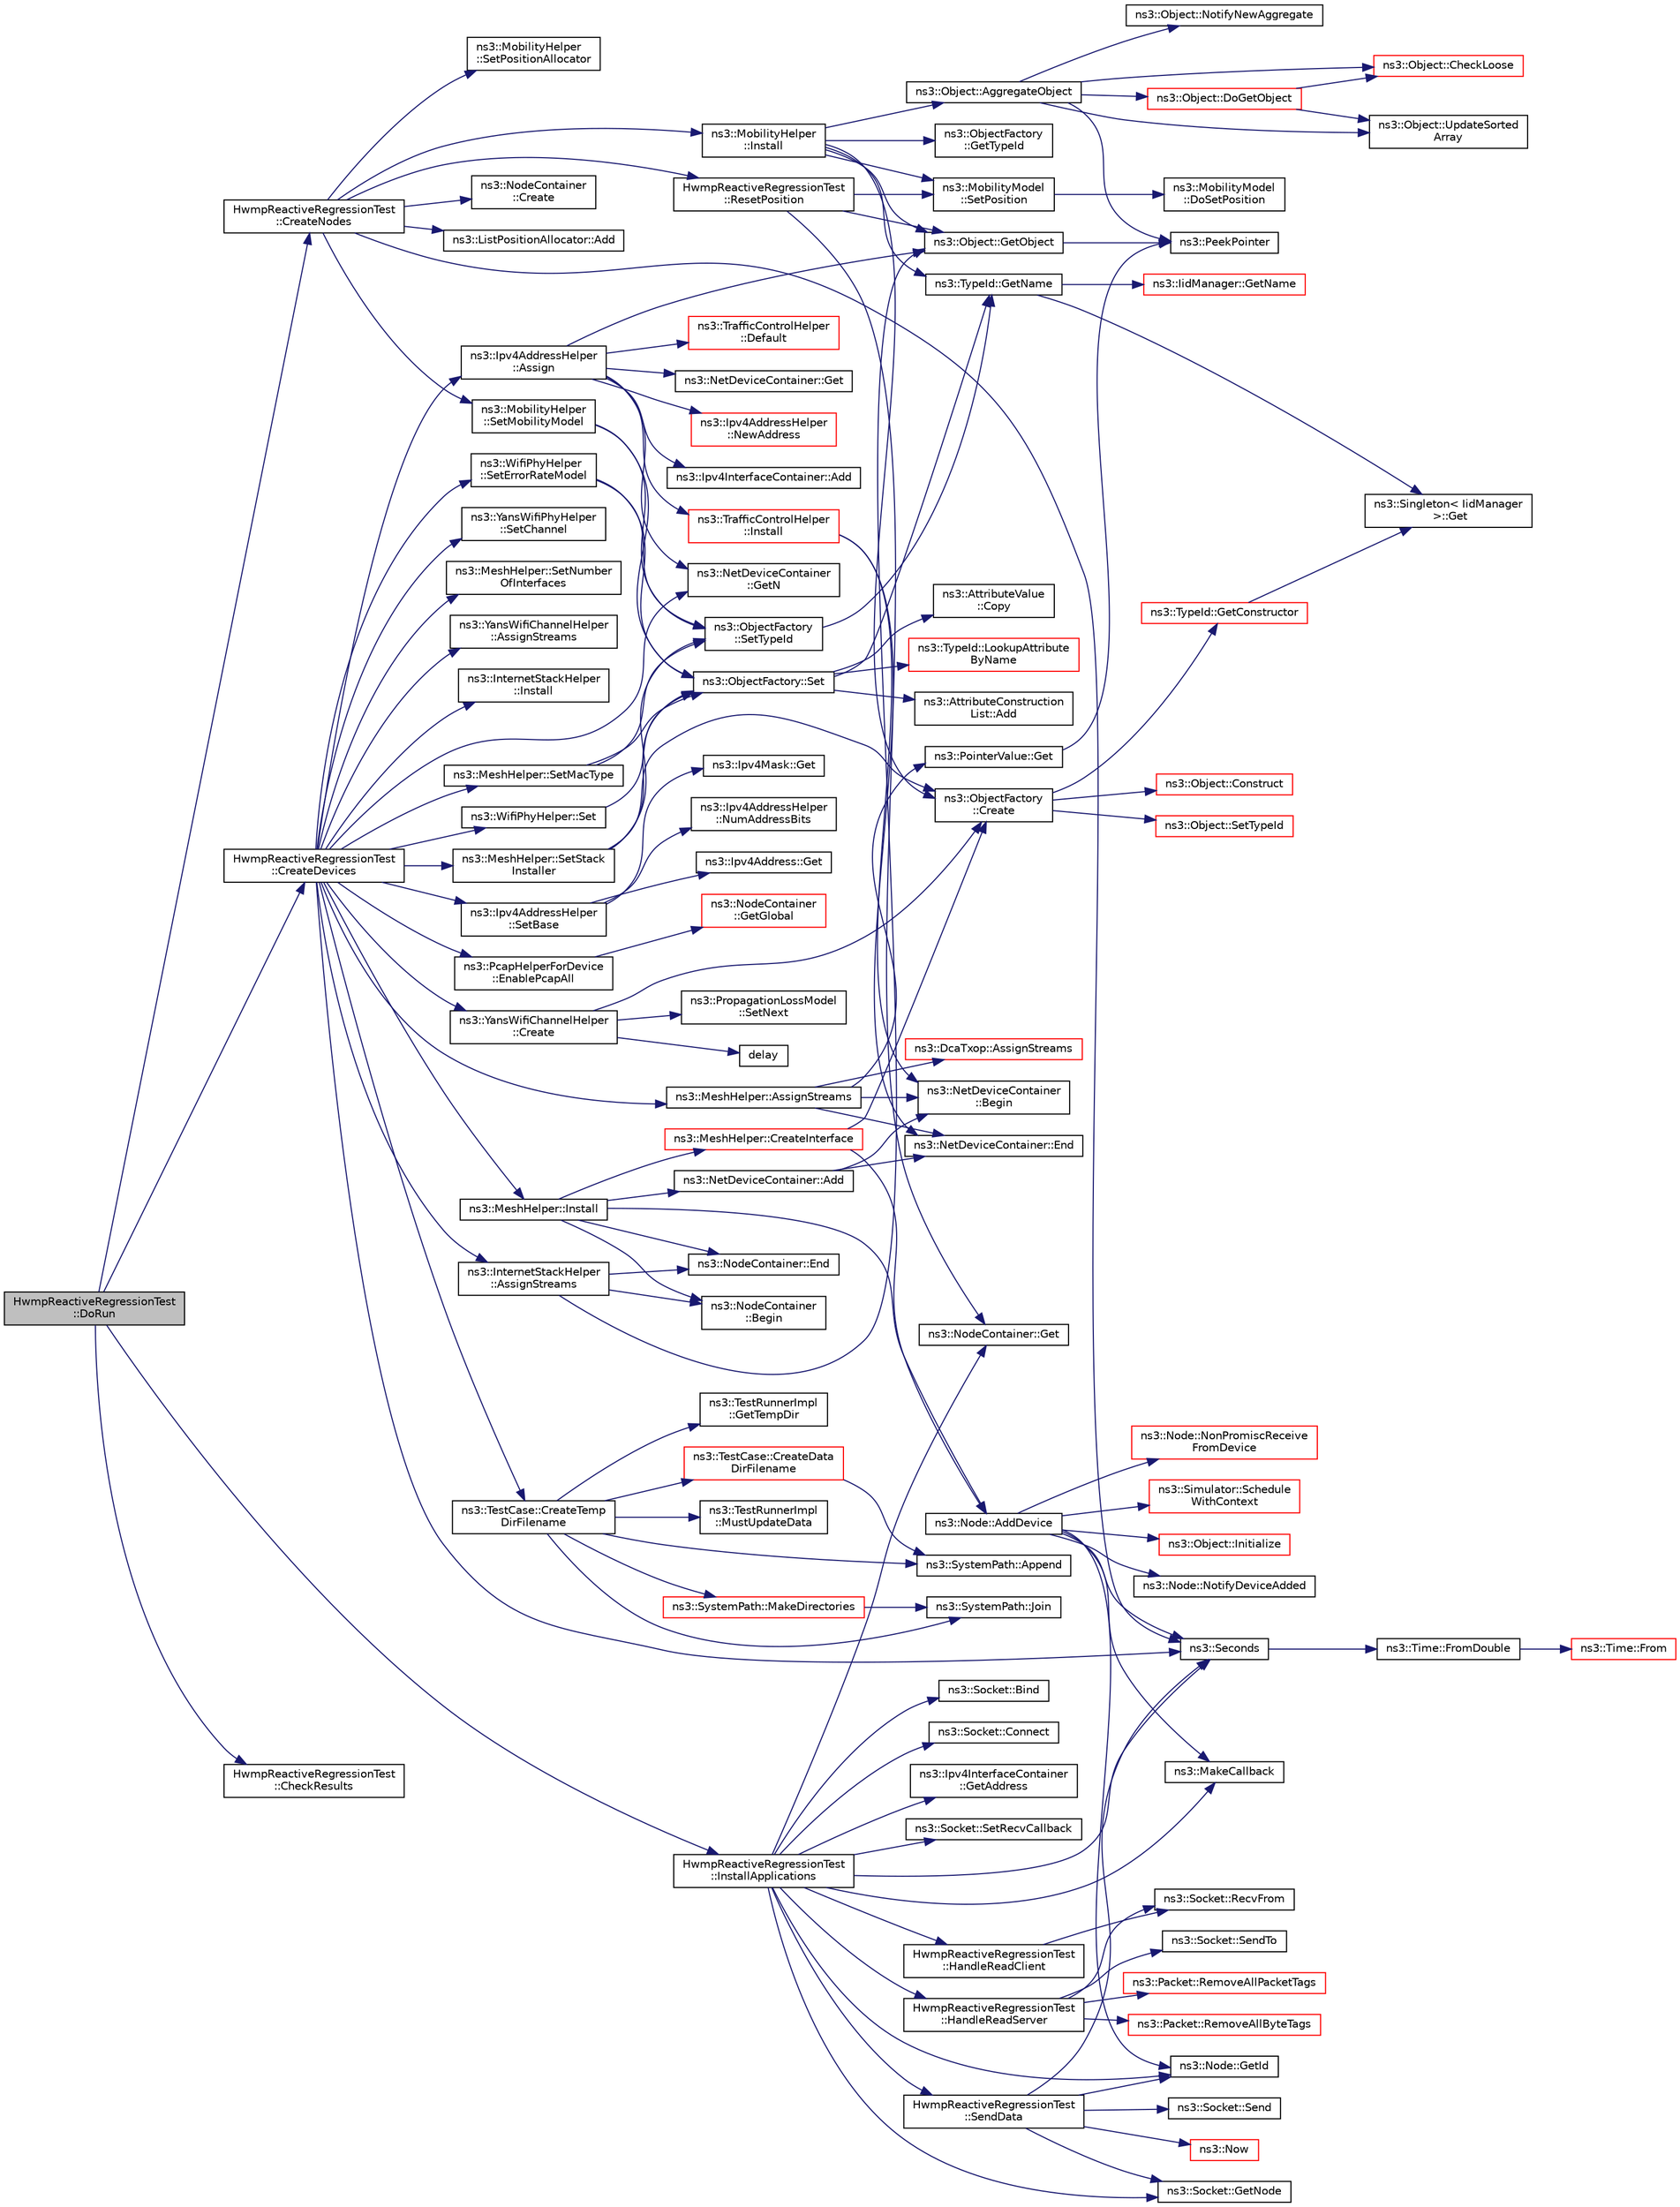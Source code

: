 digraph "HwmpReactiveRegressionTest::DoRun"
{
  edge [fontname="Helvetica",fontsize="10",labelfontname="Helvetica",labelfontsize="10"];
  node [fontname="Helvetica",fontsize="10",shape=record];
  rankdir="LR";
  Node1 [label="HwmpReactiveRegressionTest\l::DoRun",height=0.2,width=0.4,color="black", fillcolor="grey75", style="filled", fontcolor="black"];
  Node1 -> Node2 [color="midnightblue",fontsize="10",style="solid"];
  Node2 [label="HwmpReactiveRegressionTest\l::CreateNodes",height=0.2,width=0.4,color="black", fillcolor="white", style="filled",URL="$d2/dcc/classHwmpReactiveRegressionTest.html#a8fc99893263e4df5158da499f1209832",tooltip="Create nodes function. "];
  Node2 -> Node3 [color="midnightblue",fontsize="10",style="solid"];
  Node3 [label="ns3::NodeContainer\l::Create",height=0.2,width=0.4,color="black", fillcolor="white", style="filled",URL="$df/d97/classns3_1_1NodeContainer.html#a787f059e2813e8b951cc6914d11dfe69",tooltip="Create n nodes and append pointers to them to the end of this NodeContainer. "];
  Node2 -> Node4 [color="midnightblue",fontsize="10",style="solid"];
  Node4 [label="ns3::ListPositionAllocator::Add",height=0.2,width=0.4,color="black", fillcolor="white", style="filled",URL="$d4/d95/classns3_1_1ListPositionAllocator.html#a460e82f015ac012a73ba0ea0cccb3486",tooltip="Add a position to the list of positions. "];
  Node2 -> Node5 [color="midnightblue",fontsize="10",style="solid"];
  Node5 [label="ns3::MobilityHelper\l::SetPositionAllocator",height=0.2,width=0.4,color="black", fillcolor="white", style="filled",URL="$d8/def/classns3_1_1MobilityHelper.html#ac59d5295076be3cc11021566713a28c5"];
  Node2 -> Node6 [color="midnightblue",fontsize="10",style="solid"];
  Node6 [label="ns3::MobilityHelper\l::SetMobilityModel",height=0.2,width=0.4,color="black", fillcolor="white", style="filled",URL="$d8/def/classns3_1_1MobilityHelper.html#a030275011b6f40682e70534d30280aba"];
  Node6 -> Node7 [color="midnightblue",fontsize="10",style="solid"];
  Node7 [label="ns3::ObjectFactory\l::SetTypeId",height=0.2,width=0.4,color="black", fillcolor="white", style="filled",URL="$d5/d0d/classns3_1_1ObjectFactory.html#a77dcd099064038a1eb7a6b8251229ec3"];
  Node7 -> Node8 [color="midnightblue",fontsize="10",style="solid"];
  Node8 [label="ns3::TypeId::GetName",height=0.2,width=0.4,color="black", fillcolor="white", style="filled",URL="$d6/d11/classns3_1_1TypeId.html#aa3c41c79ae428b3cb396a9c6bb3ef314"];
  Node8 -> Node9 [color="midnightblue",fontsize="10",style="solid"];
  Node9 [label="ns3::Singleton\< IidManager\l \>::Get",height=0.2,width=0.4,color="black", fillcolor="white", style="filled",URL="$d8/d77/classns3_1_1Singleton.html#a80a2cd3c25a27ea72add7a9f7a141ffa"];
  Node8 -> Node10 [color="midnightblue",fontsize="10",style="solid"];
  Node10 [label="ns3::IidManager::GetName",height=0.2,width=0.4,color="red", fillcolor="white", style="filled",URL="$d4/d1c/classns3_1_1IidManager.html#a5d68d0f0f44594dcdec239dbdb5bf53c"];
  Node6 -> Node11 [color="midnightblue",fontsize="10",style="solid"];
  Node11 [label="ns3::ObjectFactory::Set",height=0.2,width=0.4,color="black", fillcolor="white", style="filled",URL="$d5/d0d/classns3_1_1ObjectFactory.html#aef5c0d5019c96bdf01cefd1ff83f4a68"];
  Node11 -> Node12 [color="midnightblue",fontsize="10",style="solid"];
  Node12 [label="ns3::TypeId::LookupAttribute\lByName",height=0.2,width=0.4,color="red", fillcolor="white", style="filled",URL="$d6/d11/classns3_1_1TypeId.html#ac0a446957d516129937e2f2285aab58b"];
  Node11 -> Node8 [color="midnightblue",fontsize="10",style="solid"];
  Node11 -> Node13 [color="midnightblue",fontsize="10",style="solid"];
  Node13 [label="ns3::AttributeConstruction\lList::Add",height=0.2,width=0.4,color="black", fillcolor="white", style="filled",URL="$d3/df3/classns3_1_1AttributeConstructionList.html#a6f418bf1a2de8828ae99278c9d3facdd"];
  Node11 -> Node14 [color="midnightblue",fontsize="10",style="solid"];
  Node14 [label="ns3::AttributeValue\l::Copy",height=0.2,width=0.4,color="black", fillcolor="white", style="filled",URL="$d4/d83/classns3_1_1AttributeValue.html#ab316311212c334f6061c0fc8b5fb2625"];
  Node2 -> Node15 [color="midnightblue",fontsize="10",style="solid"];
  Node15 [label="ns3::MobilityHelper\l::Install",height=0.2,width=0.4,color="black", fillcolor="white", style="filled",URL="$d8/def/classns3_1_1MobilityHelper.html#a07737960ee95c0777109cf2994dd97ae",tooltip="\"Layout\" a single node according to the current position allocator type. "];
  Node15 -> Node16 [color="midnightblue",fontsize="10",style="solid"];
  Node16 [label="ns3::Object::GetObject",height=0.2,width=0.4,color="black", fillcolor="white", style="filled",URL="$d9/d77/classns3_1_1Object.html#a13e18c00017096c8381eb651d5bd0783"];
  Node16 -> Node17 [color="midnightblue",fontsize="10",style="solid"];
  Node17 [label="ns3::PeekPointer",height=0.2,width=0.4,color="black", fillcolor="white", style="filled",URL="$d7/d2e/namespacens3.html#af2a7557fe9afdd98d8f6f8f6e412cf5a"];
  Node15 -> Node18 [color="midnightblue",fontsize="10",style="solid"];
  Node18 [label="ns3::ObjectFactory\l::Create",height=0.2,width=0.4,color="black", fillcolor="white", style="filled",URL="$d5/d0d/classns3_1_1ObjectFactory.html#a18152e93f0a6fe184ed7300cb31e9896"];
  Node18 -> Node19 [color="midnightblue",fontsize="10",style="solid"];
  Node19 [label="ns3::TypeId::GetConstructor",height=0.2,width=0.4,color="red", fillcolor="white", style="filled",URL="$d6/d11/classns3_1_1TypeId.html#ad9b0bc71ee7593a1ff23ff8d53938e95"];
  Node19 -> Node9 [color="midnightblue",fontsize="10",style="solid"];
  Node18 -> Node20 [color="midnightblue",fontsize="10",style="solid"];
  Node20 [label="ns3::Object::SetTypeId",height=0.2,width=0.4,color="red", fillcolor="white", style="filled",URL="$d9/d77/classns3_1_1Object.html#a19b1ebd8ec8fe404845e665880a6c5ad"];
  Node18 -> Node21 [color="midnightblue",fontsize="10",style="solid"];
  Node21 [label="ns3::Object::Construct",height=0.2,width=0.4,color="red", fillcolor="white", style="filled",URL="$d9/d77/classns3_1_1Object.html#a636e8411dc5228771f45c9b805d348fa"];
  Node15 -> Node22 [color="midnightblue",fontsize="10",style="solid"];
  Node22 [label="ns3::ObjectFactory\l::GetTypeId",height=0.2,width=0.4,color="black", fillcolor="white", style="filled",URL="$d5/d0d/classns3_1_1ObjectFactory.html#a14baab41e2bd984a3eee543b8d8086d7"];
  Node15 -> Node8 [color="midnightblue",fontsize="10",style="solid"];
  Node15 -> Node23 [color="midnightblue",fontsize="10",style="solid"];
  Node23 [label="ns3::Object::AggregateObject",height=0.2,width=0.4,color="black", fillcolor="white", style="filled",URL="$d9/d77/classns3_1_1Object.html#a79dd435d300f3deca814553f561a2922"];
  Node23 -> Node24 [color="midnightblue",fontsize="10",style="solid"];
  Node24 [label="ns3::Object::CheckLoose",height=0.2,width=0.4,color="red", fillcolor="white", style="filled",URL="$d9/d77/classns3_1_1Object.html#a0236cc5b512a7de2aeb4e42f53f23432"];
  Node23 -> Node17 [color="midnightblue",fontsize="10",style="solid"];
  Node23 -> Node25 [color="midnightblue",fontsize="10",style="solid"];
  Node25 [label="ns3::Object::DoGetObject",height=0.2,width=0.4,color="red", fillcolor="white", style="filled",URL="$d9/d77/classns3_1_1Object.html#a3ee161b5ced0991bcb0a7aef2f6645f1"];
  Node25 -> Node24 [color="midnightblue",fontsize="10",style="solid"];
  Node25 -> Node26 [color="midnightblue",fontsize="10",style="solid"];
  Node26 [label="ns3::Object::UpdateSorted\lArray",height=0.2,width=0.4,color="black", fillcolor="white", style="filled",URL="$d9/d77/classns3_1_1Object.html#adb379c50ccca82c52a2973be4722be84"];
  Node23 -> Node26 [color="midnightblue",fontsize="10",style="solid"];
  Node23 -> Node27 [color="midnightblue",fontsize="10",style="solid"];
  Node27 [label="ns3::Object::NotifyNewAggregate",height=0.2,width=0.4,color="black", fillcolor="white", style="filled",URL="$d9/d77/classns3_1_1Object.html#a1bd7211125185a6cd511c35fea4e500f"];
  Node15 -> Node28 [color="midnightblue",fontsize="10",style="solid"];
  Node28 [label="ns3::MobilityModel\l::SetPosition",height=0.2,width=0.4,color="black", fillcolor="white", style="filled",URL="$d4/dc5/classns3_1_1MobilityModel.html#ac584b3d5a309709d2f13ed6ada1e7640"];
  Node28 -> Node29 [color="midnightblue",fontsize="10",style="solid"];
  Node29 [label="ns3::MobilityModel\l::DoSetPosition",height=0.2,width=0.4,color="black", fillcolor="white", style="filled",URL="$d4/dc5/classns3_1_1MobilityModel.html#aa2f52cd86754da71ac649413c049785e"];
  Node2 -> Node30 [color="midnightblue",fontsize="10",style="solid"];
  Node30 [label="ns3::Seconds",height=0.2,width=0.4,color="black", fillcolor="white", style="filled",URL="$d1/dec/group__timecivil.html#ga33c34b816f8ff6628e33d5c8e9713b9e"];
  Node30 -> Node31 [color="midnightblue",fontsize="10",style="solid"];
  Node31 [label="ns3::Time::FromDouble",height=0.2,width=0.4,color="black", fillcolor="white", style="filled",URL="$dc/d04/classns3_1_1Time.html#a60e845f4a74e62495b86356afe604cb4"];
  Node31 -> Node32 [color="midnightblue",fontsize="10",style="solid"];
  Node32 [label="ns3::Time::From",height=0.2,width=0.4,color="red", fillcolor="white", style="filled",URL="$dc/d04/classns3_1_1Time.html#a34e4acc13d0e08cc8cb9cd3b838b9baf"];
  Node2 -> Node33 [color="midnightblue",fontsize="10",style="solid"];
  Node33 [label="HwmpReactiveRegressionTest\l::ResetPosition",height=0.2,width=0.4,color="black", fillcolor="white", style="filled",URL="$d2/dcc/classHwmpReactiveRegressionTest.html#a4e90c3bf3be7eaf73a9b84d26d6ec0f3",tooltip="Reset position function. "];
  Node33 -> Node34 [color="midnightblue",fontsize="10",style="solid"];
  Node34 [label="ns3::NodeContainer::Get",height=0.2,width=0.4,color="black", fillcolor="white", style="filled",URL="$df/d97/classns3_1_1NodeContainer.html#a9ed96e2ecc22e0f5a3d4842eb9bf90bf",tooltip="Get the Ptr<Node> stored in this container at a given index. "];
  Node33 -> Node16 [color="midnightblue",fontsize="10",style="solid"];
  Node33 -> Node28 [color="midnightblue",fontsize="10",style="solid"];
  Node1 -> Node35 [color="midnightblue",fontsize="10",style="solid"];
  Node35 [label="HwmpReactiveRegressionTest\l::CreateDevices",height=0.2,width=0.4,color="black", fillcolor="white", style="filled",URL="$d2/dcc/classHwmpReactiveRegressionTest.html#a8b288a6801baae1e65f87de7eb0352a4",tooltip="Create devices function. "];
  Node35 -> Node36 [color="midnightblue",fontsize="10",style="solid"];
  Node36 [label="ns3::WifiPhyHelper\l::SetErrorRateModel",height=0.2,width=0.4,color="black", fillcolor="white", style="filled",URL="$d5/df8/classns3_1_1WifiPhyHelper.html#a219d3ae5881842aa42ea341b985ce114"];
  Node36 -> Node7 [color="midnightblue",fontsize="10",style="solid"];
  Node36 -> Node11 [color="midnightblue",fontsize="10",style="solid"];
  Node35 -> Node37 [color="midnightblue",fontsize="10",style="solid"];
  Node37 [label="ns3::YansWifiChannelHelper\l::Create",height=0.2,width=0.4,color="black", fillcolor="white", style="filled",URL="$dc/d0f/classns3_1_1YansWifiChannelHelper.html#a0532e292ab9452f3cf630c848708e563"];
  Node37 -> Node38 [color="midnightblue",fontsize="10",style="solid"];
  Node38 [label="ns3::PropagationLossModel\l::SetNext",height=0.2,width=0.4,color="black", fillcolor="white", style="filled",URL="$d7/df9/classns3_1_1PropagationLossModel.html#ac6d627f2eb09daa057de080615ac1013",tooltip="Enables a chain of loss models to act on the signal. "];
  Node37 -> Node39 [color="midnightblue",fontsize="10",style="solid"];
  Node39 [label="delay",height=0.2,width=0.4,color="black", fillcolor="white", style="filled",URL="$d8/d68/lte_2model_2fading-traces_2fading__trace__generator_8m.html#a7964e6aa8f61a9d28973c8267a606ad8"];
  Node37 -> Node18 [color="midnightblue",fontsize="10",style="solid"];
  Node35 -> Node40 [color="midnightblue",fontsize="10",style="solid"];
  Node40 [label="ns3::YansWifiPhyHelper\l::SetChannel",height=0.2,width=0.4,color="black", fillcolor="white", style="filled",URL="$dc/dbf/classns3_1_1YansWifiPhyHelper.html#ad2e9a27587dd4ff320435c93cc2676de"];
  Node35 -> Node41 [color="midnightblue",fontsize="10",style="solid"];
  Node41 [label="ns3::WifiPhyHelper::Set",height=0.2,width=0.4,color="black", fillcolor="white", style="filled",URL="$d5/df8/classns3_1_1WifiPhyHelper.html#a2527d6d7b29f717fd7436166c5f05f1a"];
  Node41 -> Node11 [color="midnightblue",fontsize="10",style="solid"];
  Node35 -> Node42 [color="midnightblue",fontsize="10",style="solid"];
  Node42 [label="ns3::MeshHelper::SetStack\lInstaller",height=0.2,width=0.4,color="black", fillcolor="white", style="filled",URL="$dd/dd0/classns3_1_1MeshHelper.html#ac1074aff829d0cde1659bdef572880ca"];
  Node42 -> Node7 [color="midnightblue",fontsize="10",style="solid"];
  Node42 -> Node11 [color="midnightblue",fontsize="10",style="solid"];
  Node42 -> Node18 [color="midnightblue",fontsize="10",style="solid"];
  Node35 -> Node43 [color="midnightblue",fontsize="10",style="solid"];
  Node43 [label="ns3::MeshHelper::SetMacType",height=0.2,width=0.4,color="black", fillcolor="white", style="filled",URL="$dd/dd0/classns3_1_1MeshHelper.html#a549d568927a88e95a721f2be58232c10"];
  Node43 -> Node7 [color="midnightblue",fontsize="10",style="solid"];
  Node43 -> Node11 [color="midnightblue",fontsize="10",style="solid"];
  Node35 -> Node30 [color="midnightblue",fontsize="10",style="solid"];
  Node35 -> Node44 [color="midnightblue",fontsize="10",style="solid"];
  Node44 [label="ns3::MeshHelper::SetNumber\lOfInterfaces",height=0.2,width=0.4,color="black", fillcolor="white", style="filled",URL="$dd/dd0/classns3_1_1MeshHelper.html#adfc08b62a8d6e835d0fbbac7a349ef5f",tooltip="Set a number of interfaces in a mesh network. "];
  Node35 -> Node45 [color="midnightblue",fontsize="10",style="solid"];
  Node45 [label="ns3::MeshHelper::Install",height=0.2,width=0.4,color="black", fillcolor="white", style="filled",URL="$dd/dd0/classns3_1_1MeshHelper.html#a7b33f6ca7b6842b3def4479bc7526f2c",tooltip="Install 802.11s mesh device & protocols on given node list. "];
  Node45 -> Node46 [color="midnightblue",fontsize="10",style="solid"];
  Node46 [label="ns3::NodeContainer\l::Begin",height=0.2,width=0.4,color="black", fillcolor="white", style="filled",URL="$df/d97/classns3_1_1NodeContainer.html#adf0f639aff139db107526288777eb533",tooltip="Get an iterator which refers to the first Node in the container. "];
  Node45 -> Node47 [color="midnightblue",fontsize="10",style="solid"];
  Node47 [label="ns3::NodeContainer::End",height=0.2,width=0.4,color="black", fillcolor="white", style="filled",URL="$df/d97/classns3_1_1NodeContainer.html#a8ea0bcac137597d192c5e6b95ca60464",tooltip="Get an iterator which indicates past-the-last Node in the container. "];
  Node45 -> Node48 [color="midnightblue",fontsize="10",style="solid"];
  Node48 [label="ns3::Node::AddDevice",height=0.2,width=0.4,color="black", fillcolor="white", style="filled",URL="$dd/ded/classns3_1_1Node.html#a42ff83ee1d5d1649c770d3f5b62375de",tooltip="Associate a NetDevice to this node. "];
  Node48 -> Node49 [color="midnightblue",fontsize="10",style="solid"];
  Node49 [label="ns3::MakeCallback",height=0.2,width=0.4,color="black", fillcolor="white", style="filled",URL="$dd/de0/group__makecallbackmemptr.html#ga9376283685aa99d204048d6a4b7610a4"];
  Node48 -> Node50 [color="midnightblue",fontsize="10",style="solid"];
  Node50 [label="ns3::Node::NonPromiscReceive\lFromDevice",height=0.2,width=0.4,color="red", fillcolor="white", style="filled",URL="$dd/ded/classns3_1_1Node.html#a72ebf5bdc911879511f1e249d471f7e5",tooltip="Receive a packet from a device in non-promiscuous mode. "];
  Node48 -> Node51 [color="midnightblue",fontsize="10",style="solid"];
  Node51 [label="ns3::Simulator::Schedule\lWithContext",height=0.2,width=0.4,color="red", fillcolor="white", style="filled",URL="$d7/deb/classns3_1_1Simulator.html#a86dbaef45a15a42365d7d2ae550449f6"];
  Node48 -> Node52 [color="midnightblue",fontsize="10",style="solid"];
  Node52 [label="ns3::Node::GetId",height=0.2,width=0.4,color="black", fillcolor="white", style="filled",URL="$dd/ded/classns3_1_1Node.html#aaf49b64a843565ce3812326313b370ac"];
  Node48 -> Node30 [color="midnightblue",fontsize="10",style="solid"];
  Node48 -> Node53 [color="midnightblue",fontsize="10",style="solid"];
  Node53 [label="ns3::Object::Initialize",height=0.2,width=0.4,color="red", fillcolor="white", style="filled",URL="$d9/d77/classns3_1_1Object.html#af4411cb29971772fcd09203474a95078"];
  Node48 -> Node54 [color="midnightblue",fontsize="10",style="solid"];
  Node54 [label="ns3::Node::NotifyDeviceAdded",height=0.2,width=0.4,color="black", fillcolor="white", style="filled",URL="$dd/ded/classns3_1_1Node.html#ae85e535c650941f4f8ca6845a9f61e42",tooltip="Notifies all the DeviceAdditionListener about the new device added. "];
  Node45 -> Node55 [color="midnightblue",fontsize="10",style="solid"];
  Node55 [label="ns3::MeshHelper::CreateInterface",height=0.2,width=0.4,color="red", fillcolor="white", style="filled",URL="$dd/dd0/classns3_1_1MeshHelper.html#accb4af36cfa3563ff53aa8a3dc085d94"];
  Node55 -> Node18 [color="midnightblue",fontsize="10",style="solid"];
  Node55 -> Node48 [color="midnightblue",fontsize="10",style="solid"];
  Node45 -> Node56 [color="midnightblue",fontsize="10",style="solid"];
  Node56 [label="ns3::NetDeviceContainer::Add",height=0.2,width=0.4,color="black", fillcolor="white", style="filled",URL="$d9/d94/classns3_1_1NetDeviceContainer.html#a7ca8bc1d7ec00fd4fcc63869987fbda5",tooltip="Append the contents of another NetDeviceContainer to the end of this container. "];
  Node56 -> Node57 [color="midnightblue",fontsize="10",style="solid"];
  Node57 [label="ns3::NetDeviceContainer\l::Begin",height=0.2,width=0.4,color="black", fillcolor="white", style="filled",URL="$d9/d94/classns3_1_1NetDeviceContainer.html#ad5aac47677fe7277e232bdec5b48a8fc",tooltip="Get an iterator which refers to the first NetDevice in the container. "];
  Node56 -> Node58 [color="midnightblue",fontsize="10",style="solid"];
  Node58 [label="ns3::NetDeviceContainer::End",height=0.2,width=0.4,color="black", fillcolor="white", style="filled",URL="$d9/d94/classns3_1_1NetDeviceContainer.html#a8af596b06daf9613da60b4379861d770",tooltip="Get an iterator which indicates past-the-last NetDevice in the container. "];
  Node35 -> Node59 [color="midnightblue",fontsize="10",style="solid"];
  Node59 [label="ns3::MeshHelper::AssignStreams",height=0.2,width=0.4,color="black", fillcolor="white", style="filled",URL="$dd/dd0/classns3_1_1MeshHelper.html#a93e9c88a375a86c621a494aafe68882e"];
  Node59 -> Node57 [color="midnightblue",fontsize="10",style="solid"];
  Node59 -> Node58 [color="midnightblue",fontsize="10",style="solid"];
  Node59 -> Node60 [color="midnightblue",fontsize="10",style="solid"];
  Node60 [label="ns3::PointerValue::Get",height=0.2,width=0.4,color="black", fillcolor="white", style="filled",URL="$d4/d53/classns3_1_1PointerValue.html#ae8e90fe3c0810cd6e4e1b1ba31f52a66"];
  Node60 -> Node17 [color="midnightblue",fontsize="10",style="solid"];
  Node59 -> Node61 [color="midnightblue",fontsize="10",style="solid"];
  Node61 [label="ns3::DcaTxop::AssignStreams",height=0.2,width=0.4,color="red", fillcolor="white", style="filled",URL="$d3/d74/classns3_1_1DcaTxop.html#a2a883932e6a255a5478c9594974dcdaa"];
  Node35 -> Node62 [color="midnightblue",fontsize="10",style="solid"];
  Node62 [label="ns3::NetDeviceContainer\l::GetN",height=0.2,width=0.4,color="black", fillcolor="white", style="filled",URL="$d9/d94/classns3_1_1NetDeviceContainer.html#a74cafc212479bc38976bebd118e856b9",tooltip="Get the number of Ptr<NetDevice> stored in this container. "];
  Node35 -> Node63 [color="midnightblue",fontsize="10",style="solid"];
  Node63 [label="ns3::YansWifiChannelHelper\l::AssignStreams",height=0.2,width=0.4,color="black", fillcolor="white", style="filled",URL="$dc/d0f/classns3_1_1YansWifiChannelHelper.html#ab409a15cfb8abb5195177625191e2584"];
  Node35 -> Node64 [color="midnightblue",fontsize="10",style="solid"];
  Node64 [label="ns3::InternetStackHelper\l::Install",height=0.2,width=0.4,color="black", fillcolor="white", style="filled",URL="$da/d33/classns3_1_1InternetStackHelper.html#a6645b412f31283d2d9bc3d8a95cebbc0"];
  Node35 -> Node65 [color="midnightblue",fontsize="10",style="solid"];
  Node65 [label="ns3::InternetStackHelper\l::AssignStreams",height=0.2,width=0.4,color="black", fillcolor="white", style="filled",URL="$da/d33/classns3_1_1InternetStackHelper.html#a63c904e832a2f17e036338db4aa2f1b8"];
  Node65 -> Node46 [color="midnightblue",fontsize="10",style="solid"];
  Node65 -> Node47 [color="midnightblue",fontsize="10",style="solid"];
  Node65 -> Node16 [color="midnightblue",fontsize="10",style="solid"];
  Node35 -> Node66 [color="midnightblue",fontsize="10",style="solid"];
  Node66 [label="ns3::Ipv4AddressHelper\l::SetBase",height=0.2,width=0.4,color="black", fillcolor="white", style="filled",URL="$d2/dae/classns3_1_1Ipv4AddressHelper.html#acf7b16dd25bac67e00f5e25f90a9a035",tooltip="Set the base network number, network mask and base address. "];
  Node66 -> Node67 [color="midnightblue",fontsize="10",style="solid"];
  Node67 [label="ns3::Ipv4Address::Get",height=0.2,width=0.4,color="black", fillcolor="white", style="filled",URL="$de/d55/classns3_1_1Ipv4Address.html#ae65810a69898982e927b83660d3bc4d8"];
  Node66 -> Node68 [color="midnightblue",fontsize="10",style="solid"];
  Node68 [label="ns3::Ipv4Mask::Get",height=0.2,width=0.4,color="black", fillcolor="white", style="filled",URL="$d5/df8/classns3_1_1Ipv4Mask.html#ac557d10d9807bbc022ed64e2b929b2db"];
  Node66 -> Node69 [color="midnightblue",fontsize="10",style="solid"];
  Node69 [label="ns3::Ipv4AddressHelper\l::NumAddressBits",height=0.2,width=0.4,color="black", fillcolor="white", style="filled",URL="$d2/dae/classns3_1_1Ipv4AddressHelper.html#a6da9d5543922d9b6c9bfe38934d5dfc4",tooltip="Returns the number of address bits (hostpart) for a given netmask. "];
  Node35 -> Node70 [color="midnightblue",fontsize="10",style="solid"];
  Node70 [label="ns3::Ipv4AddressHelper\l::Assign",height=0.2,width=0.4,color="black", fillcolor="white", style="filled",URL="$d2/dae/classns3_1_1Ipv4AddressHelper.html#af8e7f4a1a7e74c00014a1eac445a27af",tooltip="Assign IP addresses to the net devices specified in the container based on the current network prefix..."];
  Node70 -> Node62 [color="midnightblue",fontsize="10",style="solid"];
  Node70 -> Node71 [color="midnightblue",fontsize="10",style="solid"];
  Node71 [label="ns3::NetDeviceContainer::Get",height=0.2,width=0.4,color="black", fillcolor="white", style="filled",URL="$d9/d94/classns3_1_1NetDeviceContainer.html#a677d62594b5c9d2dea155cc5045f4d0b",tooltip="Get the Ptr<NetDevice> stored in this container at a given index. "];
  Node70 -> Node16 [color="midnightblue",fontsize="10",style="solid"];
  Node70 -> Node72 [color="midnightblue",fontsize="10",style="solid"];
  Node72 [label="ns3::Ipv4AddressHelper\l::NewAddress",height=0.2,width=0.4,color="red", fillcolor="white", style="filled",URL="$d2/dae/classns3_1_1Ipv4AddressHelper.html#a9d6bc3cd8def204f9c253fce666b2edd",tooltip="Increment the IP address counter used to allocate IP addresses. "];
  Node70 -> Node73 [color="midnightblue",fontsize="10",style="solid"];
  Node73 [label="ns3::Ipv4InterfaceContainer::Add",height=0.2,width=0.4,color="black", fillcolor="white", style="filled",URL="$d6/d02/classns3_1_1Ipv4InterfaceContainer.html#ae5e7881307c8d49c7606669ded6ac3d6"];
  Node70 -> Node74 [color="midnightblue",fontsize="10",style="solid"];
  Node74 [label="ns3::TrafficControlHelper\l::Default",height=0.2,width=0.4,color="red", fillcolor="white", style="filled",URL="$d7/df9/classns3_1_1TrafficControlHelper.html#afa16cd2a1209beb1c18fa5e8153ba8b8"];
  Node70 -> Node75 [color="midnightblue",fontsize="10",style="solid"];
  Node75 [label="ns3::TrafficControlHelper\l::Install",height=0.2,width=0.4,color="red", fillcolor="white", style="filled",URL="$d7/df9/classns3_1_1TrafficControlHelper.html#a0aa6a8e2fbb1c196589e16f48c99f0b9"];
  Node75 -> Node57 [color="midnightblue",fontsize="10",style="solid"];
  Node75 -> Node58 [color="midnightblue",fontsize="10",style="solid"];
  Node35 -> Node76 [color="midnightblue",fontsize="10",style="solid"];
  Node76 [label="ns3::PcapHelperForDevice\l::EnablePcapAll",height=0.2,width=0.4,color="black", fillcolor="white", style="filled",URL="$d5/d03/classns3_1_1PcapHelperForDevice.html#a4ab183a2512120200d4a0e5d8ececd49",tooltip="Enable pcap output on each device (which is of the appropriate type) in the set of all nodes created ..."];
  Node76 -> Node77 [color="midnightblue",fontsize="10",style="solid"];
  Node77 [label="ns3::NodeContainer\l::GetGlobal",height=0.2,width=0.4,color="red", fillcolor="white", style="filled",URL="$df/d97/classns3_1_1NodeContainer.html#a687e8f9ceb74d0ce3b06591c9f44c9ed",tooltip="Create a NodeContainer that contains a list of all nodes created through NodeContainer::Create() and ..."];
  Node35 -> Node78 [color="midnightblue",fontsize="10",style="solid"];
  Node78 [label="ns3::TestCase::CreateTemp\lDirFilename",height=0.2,width=0.4,color="black", fillcolor="white", style="filled",URL="$dd/d88/classns3_1_1TestCase.html#a8a04695a6fb9ba0f89e28e9523963f88",tooltip="Construct the full path to a file in a temporary directory. "];
  Node78 -> Node79 [color="midnightblue",fontsize="10",style="solid"];
  Node79 [label="ns3::TestRunnerImpl\l::MustUpdateData",height=0.2,width=0.4,color="black", fillcolor="white", style="filled",URL="$d7/d71/classns3_1_1TestRunnerImpl.html#a68e53303c2636039ac9455fbdbbe25ea"];
  Node78 -> Node80 [color="midnightblue",fontsize="10",style="solid"];
  Node80 [label="ns3::TestCase::CreateData\lDirFilename",height=0.2,width=0.4,color="red", fillcolor="white", style="filled",URL="$dd/d88/classns3_1_1TestCase.html#a3e4d216ff392a43418f26bb3e5b0f16d",tooltip="Construct the full path to a file in the data directory. "];
  Node80 -> Node81 [color="midnightblue",fontsize="10",style="solid"];
  Node81 [label="ns3::SystemPath::Append",height=0.2,width=0.4,color="black", fillcolor="white", style="filled",URL="$d0/dde/group__systempath.html#gaaa5a530cee42c8eda7e4f4523ef7e1cd"];
  Node78 -> Node81 [color="midnightblue",fontsize="10",style="solid"];
  Node78 -> Node82 [color="midnightblue",fontsize="10",style="solid"];
  Node82 [label="ns3::TestRunnerImpl\l::GetTempDir",height=0.2,width=0.4,color="black", fillcolor="white", style="filled",URL="$d7/d71/classns3_1_1TestRunnerImpl.html#abc8c546f5141fd451d79294f3d7b4358"];
  Node78 -> Node83 [color="midnightblue",fontsize="10",style="solid"];
  Node83 [label="ns3::SystemPath::Join",height=0.2,width=0.4,color="black", fillcolor="white", style="filled",URL="$d0/dde/group__systempath.html#gab3212957e6b4f873ece3c6b8ed746d72"];
  Node78 -> Node84 [color="midnightblue",fontsize="10",style="solid"];
  Node84 [label="ns3::SystemPath::MakeDirectories",height=0.2,width=0.4,color="red", fillcolor="white", style="filled",URL="$d0/dde/group__systempath.html#ga9529f7530ba5d513c8811acc15743d24"];
  Node84 -> Node83 [color="midnightblue",fontsize="10",style="solid"];
  Node1 -> Node85 [color="midnightblue",fontsize="10",style="solid"];
  Node85 [label="HwmpReactiveRegressionTest\l::InstallApplications",height=0.2,width=0.4,color="black", fillcolor="white", style="filled",URL="$d2/dcc/classHwmpReactiveRegressionTest.html#aff40d00524e84993b9cd2f391ae33a55",tooltip="Install application function. "];
  Node85 -> Node34 [color="midnightblue",fontsize="10",style="solid"];
  Node85 -> Node86 [color="midnightblue",fontsize="10",style="solid"];
  Node86 [label="ns3::Socket::Bind",height=0.2,width=0.4,color="black", fillcolor="white", style="filled",URL="$d9/df2/classns3_1_1Socket.html#ada93439a43de2028b5a8fc6621dad482",tooltip="Allocate a local endpoint for this socket. "];
  Node85 -> Node87 [color="midnightblue",fontsize="10",style="solid"];
  Node87 [label="ns3::Socket::Connect",height=0.2,width=0.4,color="black", fillcolor="white", style="filled",URL="$d9/df2/classns3_1_1Socket.html#a97f08aaf37b8fd7d4b5cad4dfdd4022a",tooltip="Initiate a connection to a remote host. "];
  Node85 -> Node88 [color="midnightblue",fontsize="10",style="solid"];
  Node88 [label="ns3::Ipv4InterfaceContainer\l::GetAddress",height=0.2,width=0.4,color="black", fillcolor="white", style="filled",URL="$d6/d02/classns3_1_1Ipv4InterfaceContainer.html#ae63208dcd222be986822937ee4aa828c"];
  Node85 -> Node89 [color="midnightblue",fontsize="10",style="solid"];
  Node89 [label="ns3::Socket::SetRecvCallback",height=0.2,width=0.4,color="black", fillcolor="white", style="filled",URL="$d9/df2/classns3_1_1Socket.html#a243f7835ef1a85f9270fd3577e3a40da",tooltip="Notify application when new data is available to be read. "];
  Node85 -> Node49 [color="midnightblue",fontsize="10",style="solid"];
  Node85 -> Node90 [color="midnightblue",fontsize="10",style="solid"];
  Node90 [label="HwmpReactiveRegressionTest\l::HandleReadClient",height=0.2,width=0.4,color="black", fillcolor="white", style="filled",URL="$d2/dcc/classHwmpReactiveRegressionTest.html#af57f8aa49c77c1fa32e52fe8de6cc42b",tooltip="Handle a packet reception. "];
  Node90 -> Node91 [color="midnightblue",fontsize="10",style="solid"];
  Node91 [label="ns3::Socket::RecvFrom",height=0.2,width=0.4,color="black", fillcolor="white", style="filled",URL="$d9/df2/classns3_1_1Socket.html#af22378d7af9a2745a9eada20210da215",tooltip="Read a single packet from the socket and retrieve the sender address. "];
  Node85 -> Node92 [color="midnightblue",fontsize="10",style="solid"];
  Node92 [label="ns3::Socket::GetNode",height=0.2,width=0.4,color="black", fillcolor="white", style="filled",URL="$d9/df2/classns3_1_1Socket.html#aba642ad4301c1df47befc0aa9afa2e48",tooltip="Return the node this socket is associated with. "];
  Node85 -> Node52 [color="midnightblue",fontsize="10",style="solid"];
  Node85 -> Node30 [color="midnightblue",fontsize="10",style="solid"];
  Node85 -> Node93 [color="midnightblue",fontsize="10",style="solid"];
  Node93 [label="HwmpReactiveRegressionTest\l::SendData",height=0.2,width=0.4,color="black", fillcolor="white", style="filled",URL="$d2/dcc/classHwmpReactiveRegressionTest.html#a592ecd22aea39386c4182533b83f1f10"];
  Node93 -> Node94 [color="midnightblue",fontsize="10",style="solid"];
  Node94 [label="ns3::Now",height=0.2,width=0.4,color="red", fillcolor="white", style="filled",URL="$d4/d8b/group__simulator.html#gac3635e2e87f7ce316c89290ee1b01d0d",tooltip="create an ns3::Time instance which contains the current simulation time. "];
  Node93 -> Node95 [color="midnightblue",fontsize="10",style="solid"];
  Node95 [label="ns3::Socket::Send",height=0.2,width=0.4,color="black", fillcolor="white", style="filled",URL="$d9/df2/classns3_1_1Socket.html#a036901c8f485fe5b6eab93b7f2ec289d",tooltip="Send data (or dummy data) to the remote host. "];
  Node93 -> Node92 [color="midnightblue",fontsize="10",style="solid"];
  Node93 -> Node52 [color="midnightblue",fontsize="10",style="solid"];
  Node93 -> Node30 [color="midnightblue",fontsize="10",style="solid"];
  Node85 -> Node96 [color="midnightblue",fontsize="10",style="solid"];
  Node96 [label="HwmpReactiveRegressionTest\l::HandleReadServer",height=0.2,width=0.4,color="black", fillcolor="white", style="filled",URL="$d2/dcc/classHwmpReactiveRegressionTest.html#acc897ea0f9f7e19e7036f74b3c2b808b",tooltip="Handle a packet reception. "];
  Node96 -> Node91 [color="midnightblue",fontsize="10",style="solid"];
  Node96 -> Node97 [color="midnightblue",fontsize="10",style="solid"];
  Node97 [label="ns3::Packet::RemoveAllPacketTags",height=0.2,width=0.4,color="red", fillcolor="white", style="filled",URL="$dd/d7a/classns3_1_1Packet.html#a6c7bc5d1067c1d7fbd0fd70289182e8b",tooltip="Remove all packet tags. "];
  Node96 -> Node98 [color="midnightblue",fontsize="10",style="solid"];
  Node98 [label="ns3::Packet::RemoveAllByteTags",height=0.2,width=0.4,color="red", fillcolor="white", style="filled",URL="$dd/d7a/classns3_1_1Packet.html#a083f54c9db31aeff30551a9e20fcda42",tooltip="Remove all byte tags stored in this packet. "];
  Node96 -> Node99 [color="midnightblue",fontsize="10",style="solid"];
  Node99 [label="ns3::Socket::SendTo",height=0.2,width=0.4,color="black", fillcolor="white", style="filled",URL="$d9/df2/classns3_1_1Socket.html#af898fce6a58e0dbba23c1c6de1d4220e",tooltip="Send data to a specified peer. "];
  Node1 -> Node100 [color="midnightblue",fontsize="10",style="solid"];
  Node100 [label="HwmpReactiveRegressionTest\l::CheckResults",height=0.2,width=0.4,color="black", fillcolor="white", style="filled",URL="$d2/dcc/classHwmpReactiveRegressionTest.html#ac569040c1302832cf8ffb128b5909007",tooltip="Check results function. "];
}
